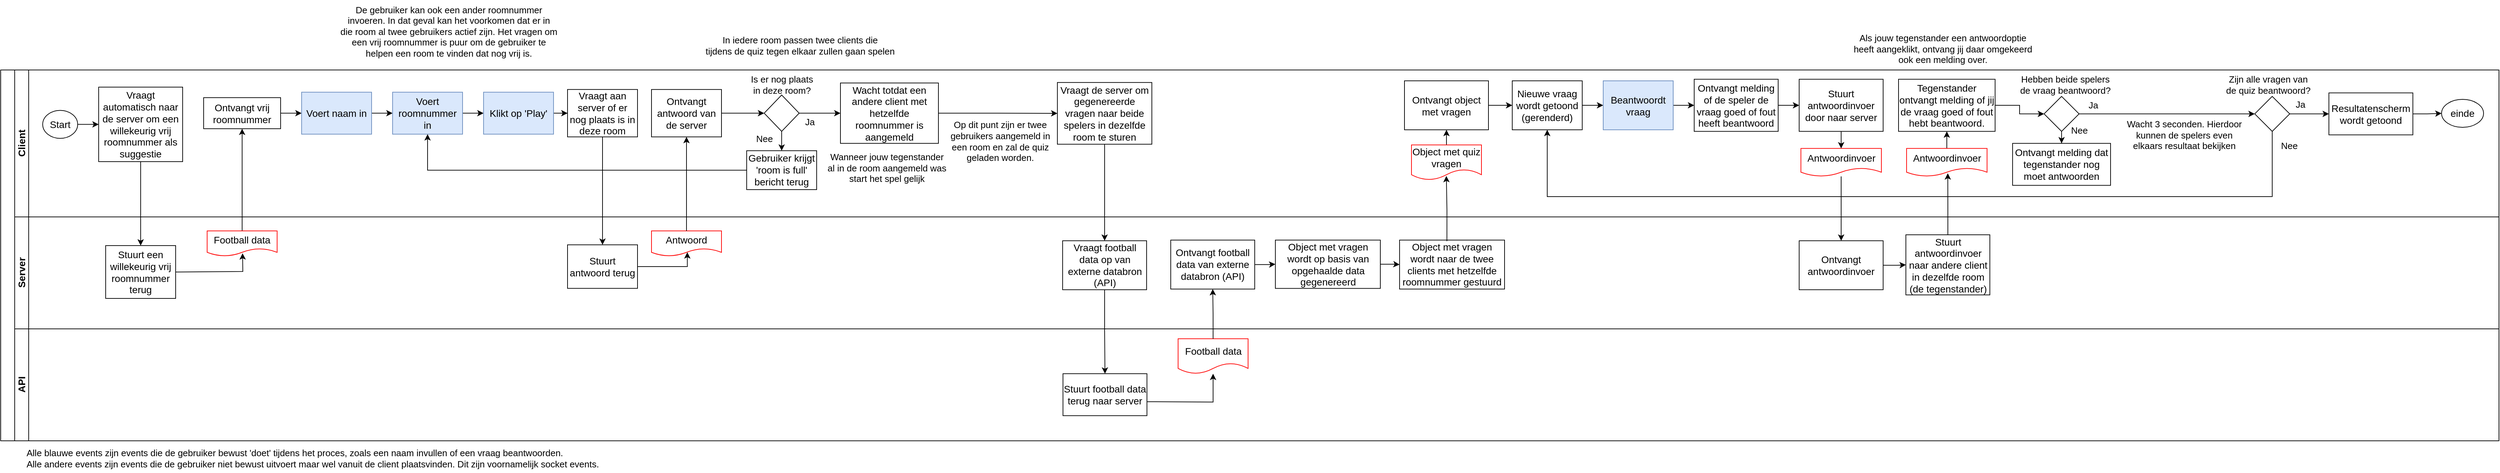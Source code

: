 <mxfile version="18.0.2" type="device"><diagram id="prtHgNgQTEPvFCAcTncT" name="Page-1"><mxGraphModel dx="3961" dy="1287" grid="1" gridSize="10" guides="1" tooltips="1" connect="1" arrows="1" fold="1" page="1" pageScale="1" pageWidth="827" pageHeight="1169" math="0" shadow="0"><root><mxCell id="0"/><mxCell id="1" parent="0"/><mxCell id="dNxyNK7c78bLwvsdeMH5-19" value="" style="swimlane;html=1;childLayout=stackLayout;resizeParent=1;resizeParentMax=0;horizontal=0;startSize=20;horizontalStack=0;fontSize=14;" parent="1" vertex="1"><mxGeometry x="-1420" y="120" width="3570" height="530" as="geometry"><mxRectangle x="-30" y="120" width="50" height="40" as="alternateBounds"/></mxGeometry></mxCell><mxCell id="gEi-QOi_N5hhhdYrgkvd-110" value="" style="edgeStyle=orthogonalEdgeStyle;rounded=0;orthogonalLoop=1;jettySize=auto;html=1;" parent="dNxyNK7c78bLwvsdeMH5-19" source="gEi-QOi_N5hhhdYrgkvd-108" target="gEi-QOi_N5hhhdYrgkvd-105" edge="1"><mxGeometry relative="1" as="geometry"/></mxCell><mxCell id="YFf9vnAAkpyzgPnU3jNY-100" style="edgeStyle=orthogonalEdgeStyle;rounded=0;orthogonalLoop=1;jettySize=auto;html=1;entryX=0.5;entryY=0;entryDx=0;entryDy=0;fontSize=14;" parent="dNxyNK7c78bLwvsdeMH5-19" source="YFf9vnAAkpyzgPnU3jNY-29" target="YFf9vnAAkpyzgPnU3jNY-36" edge="1"><mxGeometry relative="1" as="geometry"/></mxCell><mxCell id="gEi-QOi_N5hhhdYrgkvd-29" style="edgeStyle=orthogonalEdgeStyle;rounded=0;orthogonalLoop=1;jettySize=auto;html=1;entryX=0.5;entryY=0;entryDx=0;entryDy=0;" parent="dNxyNK7c78bLwvsdeMH5-19" source="YFf9vnAAkpyzgPnU3jNY-36" target="YFf9vnAAkpyzgPnU3jNY-38" edge="1"><mxGeometry relative="1" as="geometry"><mxPoint x="1578" y="430" as="targetPoint"/></mxGeometry></mxCell><mxCell id="dNxyNK7c78bLwvsdeMH5-20" value="Client" style="swimlane;html=1;startSize=20;horizontal=0;fontSize=14;" parent="dNxyNK7c78bLwvsdeMH5-19" vertex="1"><mxGeometry x="20" width="3550" height="210" as="geometry"><mxRectangle x="20" width="850" height="20" as="alternateBounds"/></mxGeometry></mxCell><mxCell id="dNxyNK7c78bLwvsdeMH5-32" value="einde" style="ellipse;whiteSpace=wrap;html=1;fontSize=14;" parent="dNxyNK7c78bLwvsdeMH5-20" vertex="1"><mxGeometry x="3468" y="42" width="60" height="40" as="geometry"/></mxCell><mxCell id="YFf9vnAAkpyzgPnU3jNY-29" value="Vraagt de server om gegenereerde vragen naar beide spelers in dezelfde room te sturen" style="rounded=0;whiteSpace=wrap;html=1;fontFamily=Helvetica;fontSize=14;fontColor=#000000;align=center;" parent="dNxyNK7c78bLwvsdeMH5-20" vertex="1"><mxGeometry x="1490" y="17.88" width="135" height="88.25" as="geometry"/></mxCell><mxCell id="gEi-QOi_N5hhhdYrgkvd-185" value="" style="edgeStyle=orthogonalEdgeStyle;rounded=0;orthogonalLoop=1;jettySize=auto;html=1;fontSize=13;" parent="dNxyNK7c78bLwvsdeMH5-20" source="YFf9vnAAkpyzgPnU3jNY-107" target="gEi-QOi_N5hhhdYrgkvd-184" edge="1"><mxGeometry relative="1" as="geometry"/></mxCell><mxCell id="YFf9vnAAkpyzgPnU3jNY-107" value="Ontvangt melding of de speler de vraag goed of fout heeft beantwoord" style="rounded=0;whiteSpace=wrap;html=1;fontFamily=Helvetica;fontSize=14;fontColor=#000000;align=center;" parent="dNxyNK7c78bLwvsdeMH5-20" vertex="1"><mxGeometry x="2400" y="13.26" width="120" height="74.5" as="geometry"/></mxCell><mxCell id="gEi-QOi_N5hhhdYrgkvd-222" value="" style="edgeStyle=orthogonalEdgeStyle;rounded=0;orthogonalLoop=1;jettySize=auto;html=1;fontSize=13;" parent="dNxyNK7c78bLwvsdeMH5-20" source="YFf9vnAAkpyzgPnU3jNY-145" target="dNxyNK7c78bLwvsdeMH5-32" edge="1"><mxGeometry relative="1" as="geometry"/></mxCell><mxCell id="YFf9vnAAkpyzgPnU3jNY-145" value="Resultatenscherm wordt getoond" style="rounded=0;whiteSpace=wrap;html=1;labelBackgroundColor=none;labelBorderColor=none;fontSize=14;strokeColor=#000000;" parent="dNxyNK7c78bLwvsdeMH5-20" vertex="1"><mxGeometry x="3307" y="32.75" width="120" height="60" as="geometry"/></mxCell><mxCell id="gEi-QOi_N5hhhdYrgkvd-102" value="" style="edgeStyle=orthogonalEdgeStyle;rounded=0;orthogonalLoop=1;jettySize=auto;html=1;" parent="dNxyNK7c78bLwvsdeMH5-20" source="gEi-QOi_N5hhhdYrgkvd-99" target="gEi-QOi_N5hhhdYrgkvd-100" edge="1"><mxGeometry relative="1" as="geometry"/></mxCell><mxCell id="gEi-QOi_N5hhhdYrgkvd-99" value="Start" style="ellipse;whiteSpace=wrap;html=1;fontSize=14;" parent="dNxyNK7c78bLwvsdeMH5-20" vertex="1"><mxGeometry x="40" y="57.75" width="50" height="40" as="geometry"/></mxCell><mxCell id="gEi-QOi_N5hhhdYrgkvd-100" value="Vraagt automatisch naar de server om een willekeurig vrij roomnummer als suggestie" style="rounded=0;whiteSpace=wrap;html=1;fontFamily=Helvetica;fontSize=14;fontColor=#000000;align=center;" parent="dNxyNK7c78bLwvsdeMH5-20" vertex="1"><mxGeometry x="120" y="24.51" width="120" height="106.5" as="geometry"/></mxCell><mxCell id="gEi-QOi_N5hhhdYrgkvd-114" value="" style="edgeStyle=orthogonalEdgeStyle;rounded=0;orthogonalLoop=1;jettySize=auto;html=1;" parent="dNxyNK7c78bLwvsdeMH5-20" source="gEi-QOi_N5hhhdYrgkvd-105" target="gEi-QOi_N5hhhdYrgkvd-113" edge="1"><mxGeometry relative="1" as="geometry"/></mxCell><mxCell id="gEi-QOi_N5hhhdYrgkvd-105" value="Ontvangt vrij roomnummer" style="rounded=0;whiteSpace=wrap;html=1;fontFamily=Helvetica;fontSize=14;align=center;" parent="dNxyNK7c78bLwvsdeMH5-20" vertex="1"><mxGeometry x="270" y="39.56" width="110" height="44.38" as="geometry"/></mxCell><mxCell id="gEi-QOi_N5hhhdYrgkvd-116" value="" style="edgeStyle=orthogonalEdgeStyle;rounded=0;orthogonalLoop=1;jettySize=auto;html=1;" parent="dNxyNK7c78bLwvsdeMH5-20" source="gEi-QOi_N5hhhdYrgkvd-113" target="gEi-QOi_N5hhhdYrgkvd-115" edge="1"><mxGeometry relative="1" as="geometry"/></mxCell><mxCell id="gEi-QOi_N5hhhdYrgkvd-113" value="Voert naam in" style="rounded=0;whiteSpace=wrap;html=1;fontFamily=Helvetica;fontSize=14;align=center;fillColor=#dae8fc;strokeColor=#6c8ebf;" parent="dNxyNK7c78bLwvsdeMH5-20" vertex="1"><mxGeometry x="410" y="31.76" width="100" height="60" as="geometry"/></mxCell><mxCell id="gEi-QOi_N5hhhdYrgkvd-137" value="" style="edgeStyle=orthogonalEdgeStyle;rounded=0;orthogonalLoop=1;jettySize=auto;html=1;" parent="dNxyNK7c78bLwvsdeMH5-20" source="gEi-QOi_N5hhhdYrgkvd-115" target="YFf9vnAAkpyzgPnU3jNY-70" edge="1"><mxGeometry relative="1" as="geometry"/></mxCell><mxCell id="gEi-QOi_N5hhhdYrgkvd-115" value="Voert roomnummer in" style="rounded=0;whiteSpace=wrap;html=1;fontFamily=Helvetica;fontSize=14;align=center;fillColor=#dae8fc;strokeColor=#6c8ebf;" parent="dNxyNK7c78bLwvsdeMH5-20" vertex="1"><mxGeometry x="540" y="31.76" width="100" height="60" as="geometry"/></mxCell><mxCell id="gEi-QOi_N5hhhdYrgkvd-143" value="" style="edgeStyle=orthogonalEdgeStyle;rounded=0;orthogonalLoop=1;jettySize=auto;html=1;" parent="dNxyNK7c78bLwvsdeMH5-20" source="YFf9vnAAkpyzgPnU3jNY-70" target="gEi-QOi_N5hhhdYrgkvd-138" edge="1"><mxGeometry relative="1" as="geometry"/></mxCell><mxCell id="YFf9vnAAkpyzgPnU3jNY-70" value="Klikt op 'Play'" style="rounded=0;whiteSpace=wrap;html=1;fontFamily=Helvetica;fontSize=14;align=center;fillColor=#dae8fc;strokeColor=#6c8ebf;" parent="dNxyNK7c78bLwvsdeMH5-20" vertex="1"><mxGeometry x="670" y="31.76" width="100" height="60" as="geometry"/></mxCell><mxCell id="gEi-QOi_N5hhhdYrgkvd-154" value="" style="edgeStyle=orthogonalEdgeStyle;rounded=0;orthogonalLoop=1;jettySize=auto;html=1;" parent="dNxyNK7c78bLwvsdeMH5-20" source="gEi-QOi_N5hhhdYrgkvd-117" target="gEi-QOi_N5hhhdYrgkvd-150" edge="1"><mxGeometry relative="1" as="geometry"/></mxCell><mxCell id="gEi-QOi_N5hhhdYrgkvd-117" value="" style="rhombus;whiteSpace=wrap;html=1;" parent="dNxyNK7c78bLwvsdeMH5-20" vertex="1"><mxGeometry x="1071" y="35.76" width="50" height="52" as="geometry"/></mxCell><mxCell id="gEi-QOi_N5hhhdYrgkvd-125" value="Nee" style="text;html=1;align=center;verticalAlign=middle;resizable=0;points=[];autosize=1;strokeColor=none;fillColor=none;fontSize=13;" parent="dNxyNK7c78bLwvsdeMH5-20" vertex="1"><mxGeometry x="1051" y="87.76" width="40" height="20" as="geometry"/></mxCell><mxCell id="gEi-QOi_N5hhhdYrgkvd-124" value="Ja" style="text;html=1;align=center;verticalAlign=middle;resizable=0;points=[];autosize=1;strokeColor=none;fillColor=none;fontSize=13;" parent="dNxyNK7c78bLwvsdeMH5-20" vertex="1"><mxGeometry x="1121" y="64" width="30" height="20" as="geometry"/></mxCell><mxCell id="gEi-QOi_N5hhhdYrgkvd-135" style="edgeStyle=orthogonalEdgeStyle;rounded=0;orthogonalLoop=1;jettySize=auto;html=1;entryX=0;entryY=0.5;entryDx=0;entryDy=0;" parent="dNxyNK7c78bLwvsdeMH5-20" source="gEi-QOi_N5hhhdYrgkvd-117" target="gEi-QOi_N5hhhdYrgkvd-156" edge="1"><mxGeometry relative="1" as="geometry"><mxPoint x="1171" y="61.76" as="targetPoint"/></mxGeometry></mxCell><mxCell id="gEi-QOi_N5hhhdYrgkvd-120" value="Is er nog plaats&lt;br style=&quot;font-size: 13px;&quot;&gt;in deze room?" style="text;html=1;align=center;verticalAlign=middle;resizable=0;points=[];autosize=1;strokeColor=none;fillColor=none;fontSize=13;" parent="dNxyNK7c78bLwvsdeMH5-20" vertex="1"><mxGeometry x="1046" y="0.76" width="100" height="40" as="geometry"/></mxCell><mxCell id="gEi-QOi_N5hhhdYrgkvd-138" value="Vraagt aan server of er nog plaats is in deze room" style="rounded=0;whiteSpace=wrap;html=1;fontFamily=Helvetica;fontSize=14;fontColor=#000000;align=center;" parent="dNxyNK7c78bLwvsdeMH5-20" vertex="1"><mxGeometry x="790" y="27.88" width="100" height="67.75" as="geometry"/></mxCell><mxCell id="gEi-QOi_N5hhhdYrgkvd-140" style="edgeStyle=orthogonalEdgeStyle;rounded=0;orthogonalLoop=1;jettySize=auto;html=1;exitX=0.5;exitY=1;exitDx=0;exitDy=0;" parent="dNxyNK7c78bLwvsdeMH5-20" source="YFf9vnAAkpyzgPnU3jNY-70" target="YFf9vnAAkpyzgPnU3jNY-70" edge="1"><mxGeometry relative="1" as="geometry"/></mxCell><mxCell id="gEi-QOi_N5hhhdYrgkvd-146" value="Ontvangt antwoord van de server" style="rounded=0;whiteSpace=wrap;html=1;fontFamily=Helvetica;fontSize=14;fontColor=#000000;align=center;" parent="dNxyNK7c78bLwvsdeMH5-20" vertex="1"><mxGeometry x="910" y="27.89" width="100" height="67.75" as="geometry"/></mxCell><mxCell id="gEi-QOi_N5hhhdYrgkvd-149" style="edgeStyle=orthogonalEdgeStyle;rounded=0;orthogonalLoop=1;jettySize=auto;html=1;entryX=0;entryY=0.5;entryDx=0;entryDy=0;" parent="dNxyNK7c78bLwvsdeMH5-20" source="gEi-QOi_N5hhhdYrgkvd-146" target="gEi-QOi_N5hhhdYrgkvd-117" edge="1"><mxGeometry relative="1" as="geometry"><mxPoint x="1070" y="77.765" as="targetPoint"/></mxGeometry></mxCell><mxCell id="gEi-QOi_N5hhhdYrgkvd-150" value="Gebruiker krijgt 'room is full' bericht terug" style="rounded=0;whiteSpace=wrap;html=1;fontFamily=Helvetica;fontSize=14;fontColor=#000000;align=center;" parent="dNxyNK7c78bLwvsdeMH5-20" vertex="1"><mxGeometry x="1046" y="115.38" width="100" height="55.62" as="geometry"/></mxCell><mxCell id="gEi-QOi_N5hhhdYrgkvd-155" style="edgeStyle=orthogonalEdgeStyle;rounded=0;orthogonalLoop=1;jettySize=auto;html=1;entryX=0.5;entryY=1;entryDx=0;entryDy=0;" parent="dNxyNK7c78bLwvsdeMH5-20" source="gEi-QOi_N5hhhdYrgkvd-150" target="gEi-QOi_N5hhhdYrgkvd-115" edge="1"><mxGeometry relative="1" as="geometry"><mxPoint x="590" y="143.19" as="targetPoint"/></mxGeometry></mxCell><mxCell id="gEi-QOi_N5hhhdYrgkvd-161" style="edgeStyle=orthogonalEdgeStyle;rounded=0;orthogonalLoop=1;jettySize=auto;html=1;entryX=0;entryY=0.5;entryDx=0;entryDy=0;fontSize=13;" parent="dNxyNK7c78bLwvsdeMH5-20" source="gEi-QOi_N5hhhdYrgkvd-156" target="YFf9vnAAkpyzgPnU3jNY-29" edge="1"><mxGeometry relative="1" as="geometry"/></mxCell><mxCell id="gEi-QOi_N5hhhdYrgkvd-156" value="Wacht totdat een andere client met hetzelfde roomnummer is aangemeld" style="rounded=0;whiteSpace=wrap;html=1;fontFamily=Helvetica;fontSize=14;align=center;" parent="dNxyNK7c78bLwvsdeMH5-20" vertex="1"><mxGeometry x="1180" y="18.61" width="140" height="86.28" as="geometry"/></mxCell><mxCell id="gEi-QOi_N5hhhdYrgkvd-160" value="Wanneer jouw tegenstander &lt;br&gt;al in de room aangemeld was&lt;br&gt;start het spel gelijk" style="text;html=1;align=center;verticalAlign=middle;resizable=0;points=[];autosize=1;strokeColor=none;fillColor=none;fontSize=13;" parent="dNxyNK7c78bLwvsdeMH5-20" vertex="1"><mxGeometry x="1151" y="115.38" width="190" height="50" as="geometry"/></mxCell><mxCell id="gEi-QOi_N5hhhdYrgkvd-164" value="Op dit punt zijn er twee&lt;br&gt;gebruikers aangemeld in&lt;br&gt;een room en zal de quiz&lt;br&gt;geladen worden." style="text;html=1;align=center;verticalAlign=middle;resizable=0;points=[];autosize=1;strokeColor=none;fillColor=none;fontSize=13;" parent="dNxyNK7c78bLwvsdeMH5-20" vertex="1"><mxGeometry x="1328" y="67" width="160" height="70" as="geometry"/></mxCell><mxCell id="gEi-QOi_N5hhhdYrgkvd-175" value="" style="edgeStyle=orthogonalEdgeStyle;rounded=0;orthogonalLoop=1;jettySize=auto;html=1;fontSize=13;" parent="dNxyNK7c78bLwvsdeMH5-20" source="gEi-QOi_N5hhhdYrgkvd-165" target="gEi-QOi_N5hhhdYrgkvd-173" edge="1"><mxGeometry relative="1" as="geometry"/></mxCell><mxCell id="gEi-QOi_N5hhhdYrgkvd-165" value="Ontvangt object met vragen" style="rounded=0;whiteSpace=wrap;html=1;fontFamily=Helvetica;fontSize=14;fontColor=#000000;align=center;" parent="dNxyNK7c78bLwvsdeMH5-20" vertex="1"><mxGeometry x="1986" y="15.51" width="120" height="70" as="geometry"/></mxCell><mxCell id="gEi-QOi_N5hhhdYrgkvd-179" value="" style="edgeStyle=orthogonalEdgeStyle;rounded=0;orthogonalLoop=1;jettySize=auto;html=1;fontSize=13;" parent="dNxyNK7c78bLwvsdeMH5-20" source="gEi-QOi_N5hhhdYrgkvd-166" target="gEi-QOi_N5hhhdYrgkvd-165" edge="1"><mxGeometry relative="1" as="geometry"/></mxCell><mxCell id="gEi-QOi_N5hhhdYrgkvd-166" value="&lt;span&gt;Object met quiz vragen&lt;/span&gt;" style="shape=document;whiteSpace=wrap;html=1;boundedLbl=1;labelBackgroundColor=none;labelBorderColor=none;fontSize=14;strokeColor=#FF0000;" parent="dNxyNK7c78bLwvsdeMH5-20" vertex="1"><mxGeometry x="1996" y="107.13" width="100" height="50" as="geometry"/></mxCell><mxCell id="gEi-QOi_N5hhhdYrgkvd-177" value="" style="edgeStyle=orthogonalEdgeStyle;rounded=0;orthogonalLoop=1;jettySize=auto;html=1;fontSize=13;" parent="dNxyNK7c78bLwvsdeMH5-20" source="gEi-QOi_N5hhhdYrgkvd-173" target="gEi-QOi_N5hhhdYrgkvd-176" edge="1"><mxGeometry relative="1" as="geometry"/></mxCell><mxCell id="gEi-QOi_N5hhhdYrgkvd-173" value="Nieuwe vraag wordt getoond (gerenderd)" style="rounded=0;whiteSpace=wrap;html=1;fontFamily=Helvetica;fontSize=14;fontColor=#000000;align=center;" parent="dNxyNK7c78bLwvsdeMH5-20" vertex="1"><mxGeometry x="2140" y="15.51" width="100" height="70" as="geometry"/></mxCell><mxCell id="gEi-QOi_N5hhhdYrgkvd-180" value="" style="edgeStyle=orthogonalEdgeStyle;rounded=0;orthogonalLoop=1;jettySize=auto;html=1;fontSize=13;" parent="dNxyNK7c78bLwvsdeMH5-20" source="gEi-QOi_N5hhhdYrgkvd-176" target="YFf9vnAAkpyzgPnU3jNY-107" edge="1"><mxGeometry relative="1" as="geometry"/></mxCell><mxCell id="gEi-QOi_N5hhhdYrgkvd-176" value="Beantwoordt vraag" style="rounded=0;whiteSpace=wrap;html=1;fontFamily=Helvetica;fontSize=14;align=center;fillColor=#dae8fc;strokeColor=#6c8ebf;" parent="dNxyNK7c78bLwvsdeMH5-20" vertex="1"><mxGeometry x="2270" y="15.51" width="100" height="70" as="geometry"/></mxCell><mxCell id="gEi-QOi_N5hhhdYrgkvd-181" value="Antwoordinvoer" style="shape=document;whiteSpace=wrap;html=1;boundedLbl=1;fontSize=14;labelBackgroundColor=default;strokeColor=#FF0000;" parent="dNxyNK7c78bLwvsdeMH5-20" vertex="1"><mxGeometry x="2552.5" y="112.13" width="115" height="40" as="geometry"/></mxCell><mxCell id="gEi-QOi_N5hhhdYrgkvd-186" value="" style="edgeStyle=orthogonalEdgeStyle;rounded=0;orthogonalLoop=1;jettySize=auto;html=1;fontSize=13;" parent="dNxyNK7c78bLwvsdeMH5-20" source="gEi-QOi_N5hhhdYrgkvd-184" target="gEi-QOi_N5hhhdYrgkvd-181" edge="1"><mxGeometry relative="1" as="geometry"/></mxCell><mxCell id="gEi-QOi_N5hhhdYrgkvd-184" value="Stuurt antwoordinvoer door naar server" style="rounded=0;whiteSpace=wrap;html=1;fontFamily=Helvetica;fontSize=14;fontColor=#000000;align=center;" parent="dNxyNK7c78bLwvsdeMH5-20" vertex="1"><mxGeometry x="2550" y="13.26" width="120" height="74.5" as="geometry"/></mxCell><mxCell id="gEi-QOi_N5hhhdYrgkvd-193" value="" style="edgeStyle=orthogonalEdgeStyle;rounded=0;orthogonalLoop=1;jettySize=auto;html=1;fontSize=13;" parent="dNxyNK7c78bLwvsdeMH5-20" source="gEi-QOi_N5hhhdYrgkvd-189" target="gEi-QOi_N5hhhdYrgkvd-192" edge="1"><mxGeometry relative="1" as="geometry"/></mxCell><mxCell id="gEi-QOi_N5hhhdYrgkvd-189" value="Antwoordinvoer" style="shape=document;whiteSpace=wrap;html=1;boundedLbl=1;fontSize=14;labelBackgroundColor=default;strokeColor=#FF0000;" parent="dNxyNK7c78bLwvsdeMH5-20" vertex="1"><mxGeometry x="2703.5" y="112.13" width="115" height="40" as="geometry"/></mxCell><mxCell id="gEi-QOi_N5hhhdYrgkvd-196" style="edgeStyle=orthogonalEdgeStyle;rounded=0;orthogonalLoop=1;jettySize=auto;html=1;entryX=0;entryY=0.5;entryDx=0;entryDy=0;fontSize=13;" parent="dNxyNK7c78bLwvsdeMH5-20" source="gEi-QOi_N5hhhdYrgkvd-192" target="gEi-QOi_N5hhhdYrgkvd-194" edge="1"><mxGeometry relative="1" as="geometry"/></mxCell><mxCell id="gEi-QOi_N5hhhdYrgkvd-192" value="Tegenstander ontvangt melding of jij de vraag goed of fout hebt beantwoord." style="rounded=0;whiteSpace=wrap;html=1;fontFamily=Helvetica;fontSize=14;fontColor=#000000;align=center;" parent="dNxyNK7c78bLwvsdeMH5-20" vertex="1"><mxGeometry x="2692" y="13.26" width="138" height="74.5" as="geometry"/></mxCell><mxCell id="gEi-QOi_N5hhhdYrgkvd-202" value="" style="edgeStyle=orthogonalEdgeStyle;rounded=0;orthogonalLoop=1;jettySize=auto;html=1;fontSize=13;" parent="dNxyNK7c78bLwvsdeMH5-20" source="gEi-QOi_N5hhhdYrgkvd-194" target="gEi-QOi_N5hhhdYrgkvd-201" edge="1"><mxGeometry relative="1" as="geometry"/></mxCell><mxCell id="gEi-QOi_N5hhhdYrgkvd-215" style="edgeStyle=orthogonalEdgeStyle;rounded=0;orthogonalLoop=1;jettySize=auto;html=1;entryX=0;entryY=0.5;entryDx=0;entryDy=0;fontSize=13;" parent="dNxyNK7c78bLwvsdeMH5-20" source="gEi-QOi_N5hhhdYrgkvd-194" target="gEi-QOi_N5hhhdYrgkvd-203" edge="1"><mxGeometry relative="1" as="geometry"/></mxCell><mxCell id="gEi-QOi_N5hhhdYrgkvd-194" value="" style="rhombus;whiteSpace=wrap;html=1;labelBackgroundColor=none;labelBorderColor=none;fontSize=14;strokeColor=#000000;" parent="dNxyNK7c78bLwvsdeMH5-20" vertex="1"><mxGeometry x="2900" y="37.76" width="50" height="50" as="geometry"/></mxCell><mxCell id="gEi-QOi_N5hhhdYrgkvd-195" value="Hebben beide spelers&lt;br&gt;de vraag beantwoord?" style="text;html=1;align=center;verticalAlign=middle;resizable=0;points=[];autosize=1;strokeColor=none;fillColor=none;fontSize=13;" parent="dNxyNK7c78bLwvsdeMH5-20" vertex="1"><mxGeometry x="2860" y="0.76" width="140" height="40" as="geometry"/></mxCell><mxCell id="gEi-QOi_N5hhhdYrgkvd-198" value="Nee" style="text;html=1;align=center;verticalAlign=middle;resizable=0;points=[];autosize=1;strokeColor=none;fillColor=none;fontSize=13;" parent="dNxyNK7c78bLwvsdeMH5-20" vertex="1"><mxGeometry x="2930" y="75.64" width="40" height="20" as="geometry"/></mxCell><mxCell id="gEi-QOi_N5hhhdYrgkvd-201" value="Ontvangt melding dat tegenstander nog moet antwoorden" style="rounded=0;whiteSpace=wrap;html=1;fontFamily=Helvetica;fontSize=14;fontColor=#000000;align=center;" parent="dNxyNK7c78bLwvsdeMH5-20" vertex="1"><mxGeometry x="2855" y="104.89" width="140" height="60" as="geometry"/></mxCell><mxCell id="gEi-QOi_N5hhhdYrgkvd-203" value="" style="rhombus;whiteSpace=wrap;html=1;labelBackgroundColor=none;labelBorderColor=none;fontSize=14;strokeColor=#000000;" parent="dNxyNK7c78bLwvsdeMH5-20" vertex="1"><mxGeometry x="3201" y="37.76" width="50" height="50" as="geometry"/></mxCell><mxCell id="gEi-QOi_N5hhhdYrgkvd-204" value="Zijn alle vragen van&lt;br&gt;de quiz beantwoord?" style="text;html=1;align=center;verticalAlign=middle;resizable=0;points=[];autosize=1;strokeColor=none;fillColor=none;fontSize=13;" parent="dNxyNK7c78bLwvsdeMH5-20" vertex="1"><mxGeometry x="3150" y="0.76" width="140" height="40" as="geometry"/></mxCell><mxCell id="gEi-QOi_N5hhhdYrgkvd-205" value="Ja" style="text;html=1;align=center;verticalAlign=middle;resizable=0;points=[];autosize=1;strokeColor=none;fillColor=none;fontSize=13;" parent="dNxyNK7c78bLwvsdeMH5-20" vertex="1"><mxGeometry x="3251" y="38.51" width="30" height="20" as="geometry"/></mxCell><mxCell id="gEi-QOi_N5hhhdYrgkvd-207" value="Nee" style="text;html=1;align=center;verticalAlign=middle;resizable=0;points=[];autosize=1;strokeColor=none;fillColor=none;fontSize=13;" parent="dNxyNK7c78bLwvsdeMH5-20" vertex="1"><mxGeometry x="3230" y="97.75" width="40" height="20" as="geometry"/></mxCell><mxCell id="gEi-QOi_N5hhhdYrgkvd-209" style="edgeStyle=orthogonalEdgeStyle;rounded=0;orthogonalLoop=1;jettySize=auto;html=1;fontSize=13;entryX=0.5;entryY=1;entryDx=0;entryDy=0;" parent="dNxyNK7c78bLwvsdeMH5-20" source="gEi-QOi_N5hhhdYrgkvd-203" target="gEi-QOi_N5hhhdYrgkvd-173" edge="1"><mxGeometry relative="1" as="geometry"><mxPoint x="2221" y="85.51" as="targetPoint"/><Array as="points"><mxPoint x="3226" y="181"/><mxPoint x="2190" y="181"/></Array></mxGeometry></mxCell><mxCell id="gEi-QOi_N5hhhdYrgkvd-216" value="Wacht 3 seconden. Hierdoor&lt;br&gt;kunnen de spelers even&lt;br&gt;elkaars resultaat bekijken" style="text;html=1;align=center;verticalAlign=middle;resizable=0;points=[];autosize=1;strokeColor=none;fillColor=none;fontSize=13;" parent="dNxyNK7c78bLwvsdeMH5-20" vertex="1"><mxGeometry x="3010" y="67.75" width="180" height="50" as="geometry"/></mxCell><mxCell id="gEi-QOi_N5hhhdYrgkvd-206" style="edgeStyle=orthogonalEdgeStyle;rounded=0;orthogonalLoop=1;jettySize=auto;html=1;fontSize=13;entryX=0;entryY=0.5;entryDx=0;entryDy=0;" parent="dNxyNK7c78bLwvsdeMH5-20" source="gEi-QOi_N5hhhdYrgkvd-203" target="YFf9vnAAkpyzgPnU3jNY-145" edge="1"><mxGeometry relative="1" as="geometry"><mxPoint x="3301" y="62.76" as="targetPoint"/></mxGeometry></mxCell><mxCell id="dNxyNK7c78bLwvsdeMH5-22" value="Server" style="swimlane;html=1;startSize=20;horizontal=0;fontSize=14;" parent="dNxyNK7c78bLwvsdeMH5-19" vertex="1"><mxGeometry x="20" y="210" width="3550" height="160" as="geometry"/></mxCell><mxCell id="YFf9vnAAkpyzgPnU3jNY-36" value="Vraagt football data op van externe databron (API)" style="rounded=0;whiteSpace=wrap;html=1;fontFamily=Helvetica;fontSize=14;fontColor=#000000;align=center;" parent="dNxyNK7c78bLwvsdeMH5-22" vertex="1"><mxGeometry x="1497.5" y="34.08" width="120" height="70" as="geometry"/></mxCell><mxCell id="gEi-QOi_N5hhhdYrgkvd-79" value="Stuurt een willekeurig vrij roomnummer terug" style="rounded=0;whiteSpace=wrap;html=1;fontFamily=Helvetica;fontSize=14;fontColor=#000000;align=center;" parent="dNxyNK7c78bLwvsdeMH5-22" vertex="1"><mxGeometry x="130" y="41" width="100" height="75.5" as="geometry"/></mxCell><mxCell id="gEi-QOi_N5hhhdYrgkvd-108" value="&lt;span style=&quot;&quot;&gt;Football data&lt;/span&gt;" style="shape=document;whiteSpace=wrap;html=1;boundedLbl=1;labelBackgroundColor=none;labelBorderColor=none;fontSize=14;strokeColor=#FF0000;" parent="dNxyNK7c78bLwvsdeMH5-22" vertex="1"><mxGeometry x="275" y="20" width="100" height="36" as="geometry"/></mxCell><mxCell id="gEi-QOi_N5hhhdYrgkvd-112" value="" style="endArrow=classic;html=1;rounded=0;entryX=0.506;entryY=0.889;entryDx=0;entryDy=0;entryPerimeter=0;exitX=1;exitY=0.5;exitDx=0;exitDy=0;" parent="dNxyNK7c78bLwvsdeMH5-22" source="gEi-QOi_N5hhhdYrgkvd-79" target="gEi-QOi_N5hhhdYrgkvd-108" edge="1"><mxGeometry width="50" height="50" relative="1" as="geometry"><mxPoint x="300" y="130" as="sourcePoint"/><mxPoint x="350" y="80" as="targetPoint"/><Array as="points"><mxPoint x="326" y="78"/></Array></mxGeometry></mxCell><mxCell id="gEi-QOi_N5hhhdYrgkvd-139" value="Stuurt antwoord terug" style="rounded=0;whiteSpace=wrap;html=1;fontFamily=Helvetica;fontSize=14;fontColor=#000000;align=center;" parent="dNxyNK7c78bLwvsdeMH5-22" vertex="1"><mxGeometry x="790" y="39.88" width="100" height="62.25" as="geometry"/></mxCell><mxCell id="gEi-QOi_N5hhhdYrgkvd-144" value="&lt;span&gt;Antwoord&lt;/span&gt;" style="shape=document;whiteSpace=wrap;html=1;boundedLbl=1;labelBackgroundColor=none;labelBorderColor=none;fontSize=14;strokeColor=#FF0000;" parent="dNxyNK7c78bLwvsdeMH5-22" vertex="1"><mxGeometry x="910" y="20" width="100" height="36" as="geometry"/></mxCell><mxCell id="gEi-QOi_N5hhhdYrgkvd-145" style="edgeStyle=orthogonalEdgeStyle;rounded=0;orthogonalLoop=1;jettySize=auto;html=1;entryX=0.512;entryY=0.848;entryDx=0;entryDy=0;entryPerimeter=0;" parent="dNxyNK7c78bLwvsdeMH5-22" source="gEi-QOi_N5hhhdYrgkvd-139" target="gEi-QOi_N5hhhdYrgkvd-144" edge="1"><mxGeometry relative="1" as="geometry"><mxPoint x="990" y="71.005" as="targetPoint"/><Array as="points"><mxPoint x="961" y="71"/></Array></mxGeometry></mxCell><mxCell id="YFf9vnAAkpyzgPnU3jNY-45" value="Object met vragen wordt op basis van opgehaalde data gegenereerd" style="rounded=0;whiteSpace=wrap;html=1;fontFamily=Helvetica;fontSize=14;fontColor=#000000;align=center;" parent="dNxyNK7c78bLwvsdeMH5-22" vertex="1"><mxGeometry x="1801.5" y="33.13" width="150" height="69.08" as="geometry"/></mxCell><mxCell id="gEi-QOi_N5hhhdYrgkvd-22" value="Object met vragen wordt naar de twee clients met hetzelfde roomnummer gestuurd" style="rounded=0;whiteSpace=wrap;html=1;fontFamily=Helvetica;fontSize=14;fontColor=#000000;align=center;" parent="dNxyNK7c78bLwvsdeMH5-22" vertex="1"><mxGeometry x="1979" y="33.13" width="150" height="70" as="geometry"/></mxCell><mxCell id="gEi-QOi_N5hhhdYrgkvd-35" style="edgeStyle=orthogonalEdgeStyle;rounded=0;orthogonalLoop=1;jettySize=auto;html=1;entryX=0;entryY=0.5;entryDx=0;entryDy=0;" parent="dNxyNK7c78bLwvsdeMH5-22" source="YFf9vnAAkpyzgPnU3jNY-45" target="gEi-QOi_N5hhhdYrgkvd-22" edge="1"><mxGeometry relative="1" as="geometry"/></mxCell><mxCell id="gEi-QOi_N5hhhdYrgkvd-34" style="edgeStyle=orthogonalEdgeStyle;rounded=0;orthogonalLoop=1;jettySize=auto;html=1;entryX=0;entryY=0.5;entryDx=0;entryDy=0;" parent="dNxyNK7c78bLwvsdeMH5-22" source="gEi-QOi_N5hhhdYrgkvd-27" target="YFf9vnAAkpyzgPnU3jNY-45" edge="1"><mxGeometry relative="1" as="geometry"/></mxCell><mxCell id="gEi-QOi_N5hhhdYrgkvd-27" value="Ontvangt football data van externe databron (API)" style="rounded=0;whiteSpace=wrap;html=1;fontFamily=Helvetica;fontSize=14;fontColor=#000000;align=center;" parent="dNxyNK7c78bLwvsdeMH5-22" vertex="1"><mxGeometry x="1652" y="33.13" width="120" height="70" as="geometry"/></mxCell><mxCell id="gEi-QOi_N5hhhdYrgkvd-190" value="" style="edgeStyle=orthogonalEdgeStyle;rounded=0;orthogonalLoop=1;jettySize=auto;html=1;fontSize=13;" parent="dNxyNK7c78bLwvsdeMH5-22" source="gEi-QOi_N5hhhdYrgkvd-183" target="gEi-QOi_N5hhhdYrgkvd-188" edge="1"><mxGeometry relative="1" as="geometry"/></mxCell><mxCell id="gEi-QOi_N5hhhdYrgkvd-183" value="Ontvangt antwoordinvoer" style="rounded=0;whiteSpace=wrap;html=1;fontFamily=Helvetica;fontSize=14;fontColor=#000000;align=center;" parent="dNxyNK7c78bLwvsdeMH5-22" vertex="1"><mxGeometry x="2550" y="34.08" width="120" height="70" as="geometry"/></mxCell><mxCell id="gEi-QOi_N5hhhdYrgkvd-188" value="Stuurt antwoordinvoer naar andere client in dezelfde room (de tegenstander)" style="rounded=0;whiteSpace=wrap;html=1;fontFamily=Helvetica;fontSize=14;fontColor=#000000;align=center;" parent="dNxyNK7c78bLwvsdeMH5-22" vertex="1"><mxGeometry x="2702.5" y="25.55" width="120" height="85.92" as="geometry"/></mxCell><mxCell id="YFf9vnAAkpyzgPnU3jNY-7" value="API" style="swimlane;html=1;startSize=20;horizontal=0;fontSize=14;" parent="dNxyNK7c78bLwvsdeMH5-19" vertex="1"><mxGeometry x="20" y="370" width="3550" height="160" as="geometry"><mxRectangle x="20" width="850" height="20" as="alternateBounds"/></mxGeometry></mxCell><mxCell id="gEi-QOi_N5hhhdYrgkvd-30" style="edgeStyle=orthogonalEdgeStyle;rounded=0;orthogonalLoop=1;jettySize=auto;html=1;" parent="YFf9vnAAkpyzgPnU3jNY-7" target="YFf9vnAAkpyzgPnU3jNY-98" edge="1"><mxGeometry relative="1" as="geometry"><mxPoint x="1617.5" y="104.08" as="sourcePoint"/></mxGeometry></mxCell><mxCell id="YFf9vnAAkpyzgPnU3jNY-38" value="Stuurt football data terug naar server" style="rounded=0;whiteSpace=wrap;html=1;fontFamily=Helvetica;fontSize=14;fontColor=#000000;align=center;" parent="YFf9vnAAkpyzgPnU3jNY-7" vertex="1"><mxGeometry x="1498" y="64.08" width="120" height="60" as="geometry"/></mxCell><mxCell id="YFf9vnAAkpyzgPnU3jNY-98" value="&lt;span style=&quot;&quot;&gt;Football data&lt;/span&gt;" style="shape=document;whiteSpace=wrap;html=1;boundedLbl=1;labelBackgroundColor=none;labelBorderColor=none;fontSize=14;strokeColor=#FF0000;" parent="YFf9vnAAkpyzgPnU3jNY-7" vertex="1"><mxGeometry x="1662.5" y="14.08" width="100" height="50" as="geometry"/></mxCell><mxCell id="gEi-QOi_N5hhhdYrgkvd-104" value="" style="edgeStyle=orthogonalEdgeStyle;rounded=0;orthogonalLoop=1;jettySize=auto;html=1;" parent="dNxyNK7c78bLwvsdeMH5-19" source="gEi-QOi_N5hhhdYrgkvd-100" target="gEi-QOi_N5hhhdYrgkvd-79" edge="1"><mxGeometry relative="1" as="geometry"/></mxCell><mxCell id="gEi-QOi_N5hhhdYrgkvd-142" style="edgeStyle=orthogonalEdgeStyle;rounded=0;orthogonalLoop=1;jettySize=auto;html=1;entryX=0.5;entryY=0;entryDx=0;entryDy=0;" parent="dNxyNK7c78bLwvsdeMH5-19" source="gEi-QOi_N5hhhdYrgkvd-138" target="gEi-QOi_N5hhhdYrgkvd-139" edge="1"><mxGeometry relative="1" as="geometry"/></mxCell><mxCell id="gEi-QOi_N5hhhdYrgkvd-147" style="edgeStyle=orthogonalEdgeStyle;rounded=0;orthogonalLoop=1;jettySize=auto;html=1;entryX=0.5;entryY=1;entryDx=0;entryDy=0;" parent="dNxyNK7c78bLwvsdeMH5-19" source="gEi-QOi_N5hhhdYrgkvd-144" target="gEi-QOi_N5hhhdYrgkvd-146" edge="1"><mxGeometry relative="1" as="geometry"/></mxCell><mxCell id="gEi-QOi_N5hhhdYrgkvd-31" style="edgeStyle=orthogonalEdgeStyle;rounded=0;orthogonalLoop=1;jettySize=auto;html=1;entryX=0.5;entryY=1;entryDx=0;entryDy=0;" parent="dNxyNK7c78bLwvsdeMH5-19" source="YFf9vnAAkpyzgPnU3jNY-98" target="gEi-QOi_N5hhhdYrgkvd-27" edge="1"><mxGeometry relative="1" as="geometry"/></mxCell><mxCell id="gEi-QOi_N5hhhdYrgkvd-171" value="" style="edgeStyle=orthogonalEdgeStyle;rounded=0;orthogonalLoop=1;jettySize=auto;html=1;fontSize=13;entryX=0.498;entryY=0.887;entryDx=0;entryDy=0;entryPerimeter=0;exitX=0.451;exitY=0.023;exitDx=0;exitDy=0;exitPerimeter=0;" parent="dNxyNK7c78bLwvsdeMH5-19" source="gEi-QOi_N5hhhdYrgkvd-22" target="gEi-QOi_N5hhhdYrgkvd-166" edge="1"><mxGeometry relative="1" as="geometry"><mxPoint x="2070" y="210" as="sourcePoint"/></mxGeometry></mxCell><mxCell id="gEi-QOi_N5hhhdYrgkvd-187" style="edgeStyle=orthogonalEdgeStyle;rounded=0;orthogonalLoop=1;jettySize=auto;html=1;entryX=0.5;entryY=0;entryDx=0;entryDy=0;fontSize=13;" parent="dNxyNK7c78bLwvsdeMH5-19" source="gEi-QOi_N5hhhdYrgkvd-181" target="gEi-QOi_N5hhhdYrgkvd-183" edge="1"><mxGeometry relative="1" as="geometry"/></mxCell><mxCell id="gEi-QOi_N5hhhdYrgkvd-191" style="edgeStyle=orthogonalEdgeStyle;rounded=0;orthogonalLoop=1;jettySize=auto;html=1;entryX=0.512;entryY=0.888;entryDx=0;entryDy=0;entryPerimeter=0;fontSize=13;" parent="dNxyNK7c78bLwvsdeMH5-19" source="gEi-QOi_N5hhhdYrgkvd-188" target="gEi-QOi_N5hhhdYrgkvd-189" edge="1"><mxGeometry relative="1" as="geometry"/></mxCell><mxCell id="gEi-QOi_N5hhhdYrgkvd-119" value="De gebruiker kan ook een ander roomnummer&lt;br style=&quot;font-size: 13px;&quot;&gt;invoeren. In dat geval kan het voorkomen dat er in&lt;br style=&quot;font-size: 13px;&quot;&gt;die room al twee gebruikers actief zijn. Het vragen om &lt;br style=&quot;font-size: 13px;&quot;&gt;een vrij roomnummer is puur om de gebruiker te &lt;br style=&quot;font-size: 13px;&quot;&gt;helpen een room te vinden dat nog vrij is." style="text;html=1;align=center;verticalAlign=middle;resizable=0;points=[];autosize=1;strokeColor=none;fillColor=none;fontSize=13;" parent="1" vertex="1"><mxGeometry x="-945" y="20" width="330" height="90" as="geometry"/></mxCell><mxCell id="gEi-QOi_N5hhhdYrgkvd-158" value="Alle blauwe events zijn events die de gebruiker bewust 'doet' tijdens het proces, zoals een naam invullen of een vraag beantwoorden.&lt;br style=&quot;font-size: 13px;&quot;&gt;Alle andere events zijn events die de gebruiker niet bewust uitvoert maar wel vanuit de client plaatsvinden. Dit zijn voornamelijk socket events." style="text;html=1;align=left;verticalAlign=middle;resizable=0;points=[];autosize=1;strokeColor=none;fillColor=none;fontSize=13;" parent="1" vertex="1"><mxGeometry x="-1385" y="655" width="830" height="40" as="geometry"/></mxCell><mxCell id="gEi-QOi_N5hhhdYrgkvd-159" value="In iedere room passen twee clients die &lt;br style=&quot;font-size: 13px;&quot;&gt;tijdens de quiz tegen elkaar zullen gaan spelen" style="text;html=1;align=center;verticalAlign=middle;resizable=0;points=[];autosize=1;strokeColor=none;fillColor=none;fontSize=13;" parent="1" vertex="1"><mxGeometry x="-423" y="65" width="290" height="40" as="geometry"/></mxCell><mxCell id="gEi-QOi_N5hhhdYrgkvd-197" value="Ja" style="text;html=1;align=center;verticalAlign=middle;resizable=0;points=[];autosize=1;strokeColor=none;fillColor=none;fontSize=13;" parent="1" vertex="1"><mxGeometry x="1555" y="160" width="30" height="20" as="geometry"/></mxCell><mxCell id="gEi-QOi_N5hhhdYrgkvd-200" value="Als jouw tegenstander een antwoordoptie&lt;br&gt;heeft aangeklikt, ontvang jij daar omgekeerd&lt;br&gt;ook een melding over." style="text;html=1;align=center;verticalAlign=middle;resizable=0;points=[];autosize=1;strokeColor=none;fillColor=none;fontSize=13;" parent="1" vertex="1"><mxGeometry x="1220" y="65" width="270" height="50" as="geometry"/></mxCell></root></mxGraphModel></diagram></mxfile>